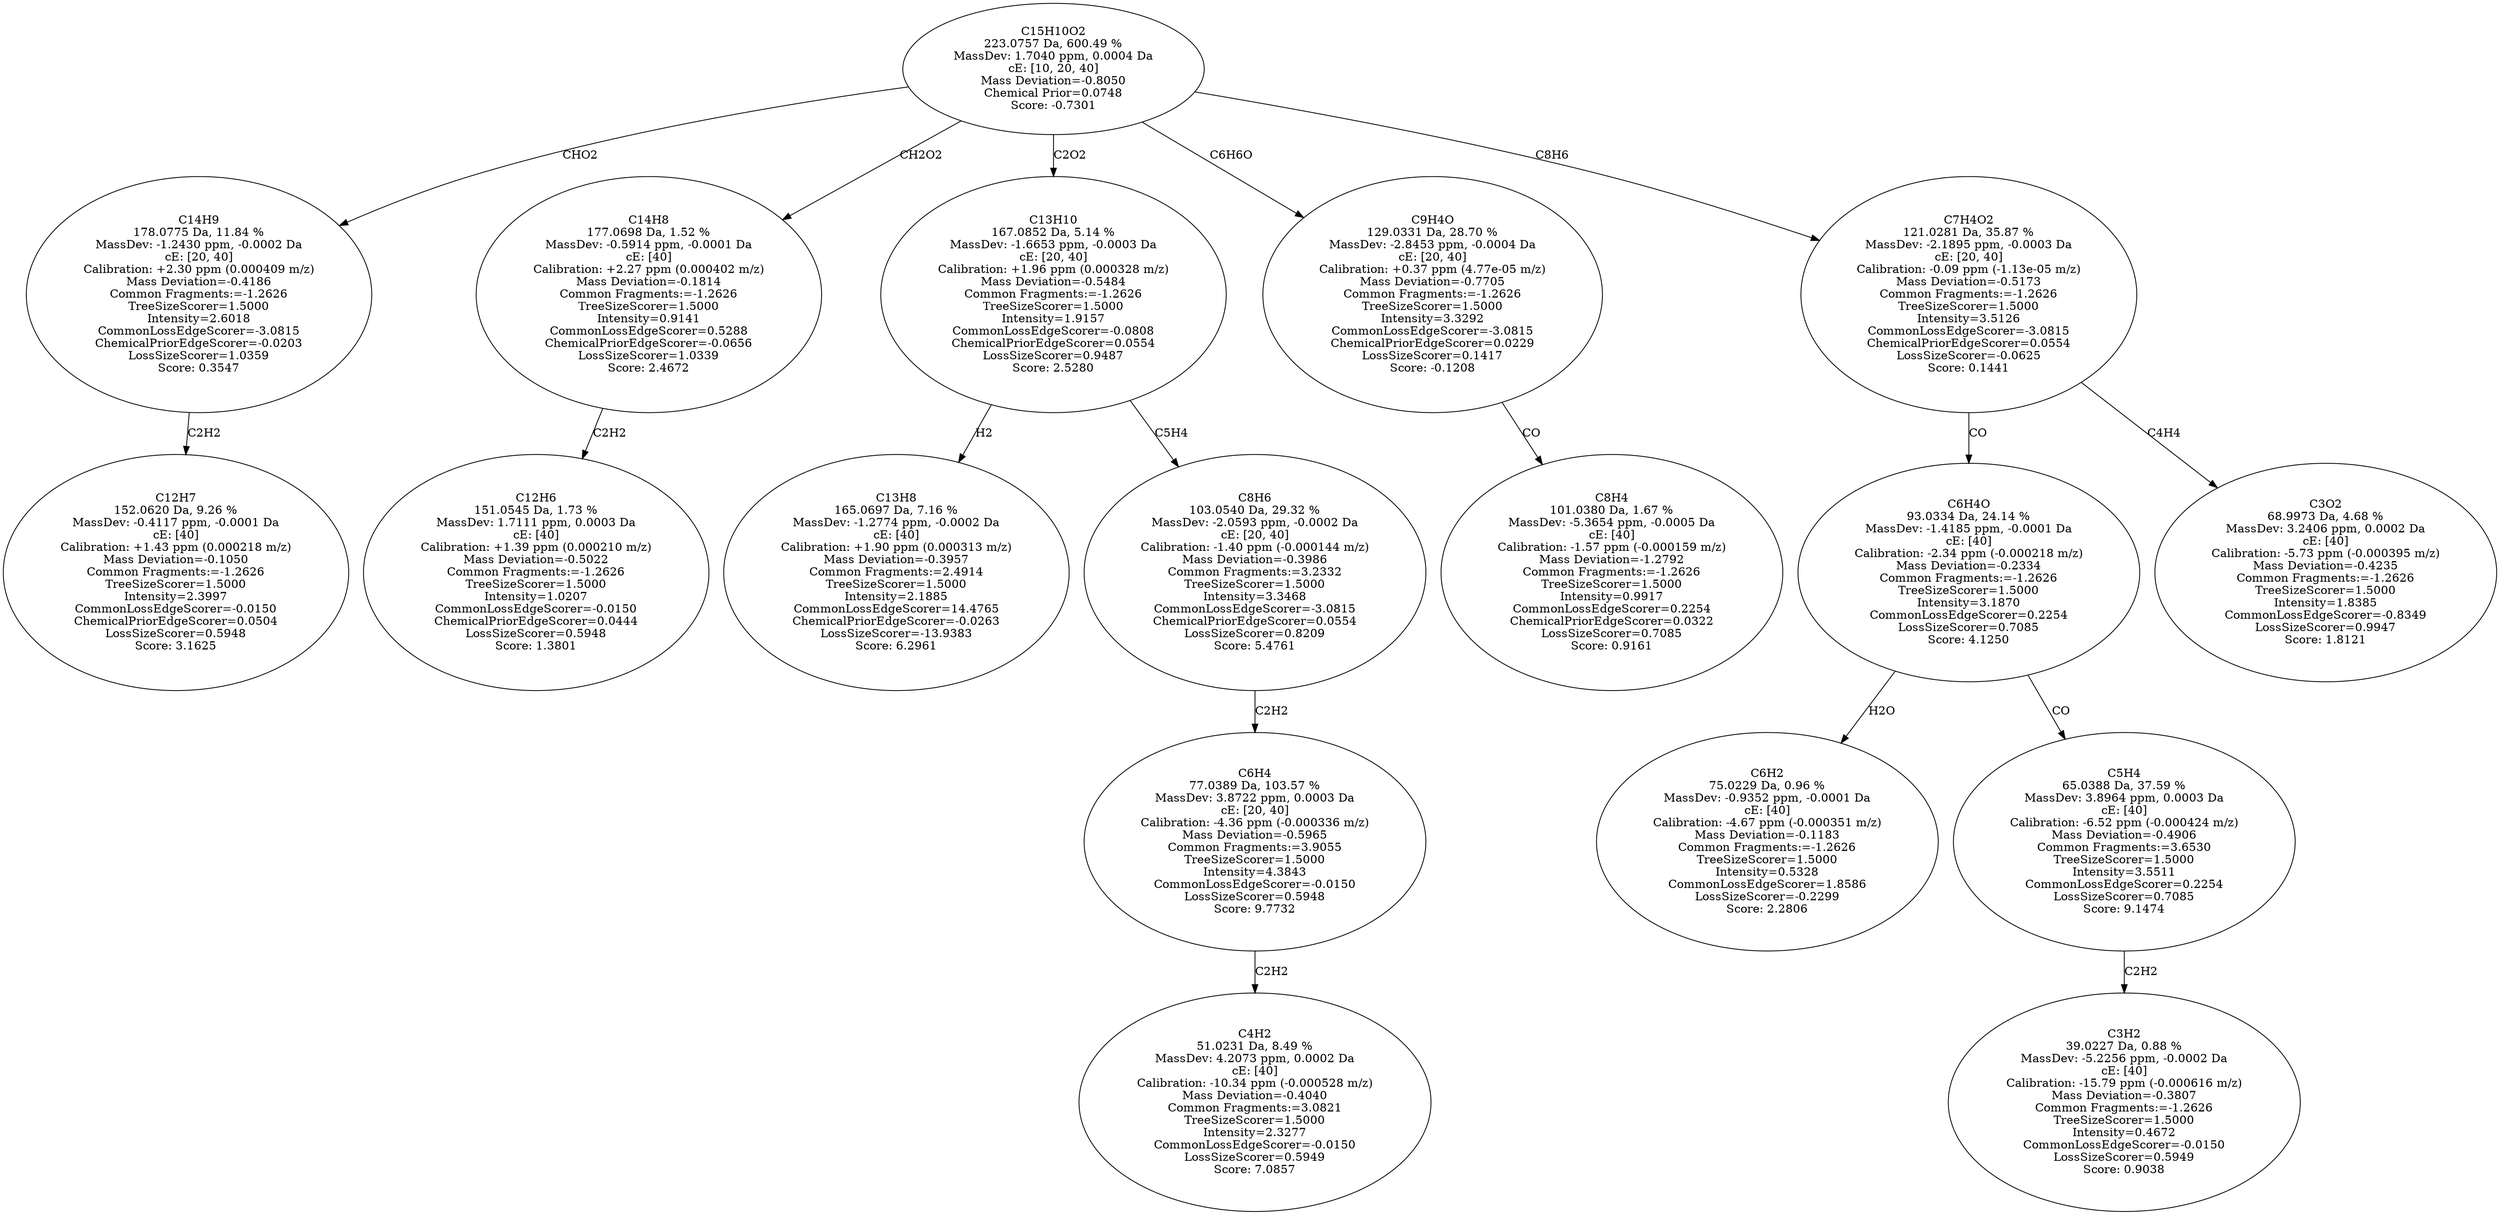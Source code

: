 strict digraph {
v1 [label="C12H7\n152.0620 Da, 9.26 %\nMassDev: -0.4117 ppm, -0.0001 Da\ncE: [40]\nCalibration: +1.43 ppm (0.000218 m/z)\nMass Deviation=-0.1050\nCommon Fragments:=-1.2626\nTreeSizeScorer=1.5000\nIntensity=2.3997\nCommonLossEdgeScorer=-0.0150\nChemicalPriorEdgeScorer=0.0504\nLossSizeScorer=0.5948\nScore: 3.1625"];
v2 [label="C14H9\n178.0775 Da, 11.84 %\nMassDev: -1.2430 ppm, -0.0002 Da\ncE: [20, 40]\nCalibration: +2.30 ppm (0.000409 m/z)\nMass Deviation=-0.4186\nCommon Fragments:=-1.2626\nTreeSizeScorer=1.5000\nIntensity=2.6018\nCommonLossEdgeScorer=-3.0815\nChemicalPriorEdgeScorer=-0.0203\nLossSizeScorer=1.0359\nScore: 0.3547"];
v3 [label="C12H6\n151.0545 Da, 1.73 %\nMassDev: 1.7111 ppm, 0.0003 Da\ncE: [40]\nCalibration: +1.39 ppm (0.000210 m/z)\nMass Deviation=-0.5022\nCommon Fragments:=-1.2626\nTreeSizeScorer=1.5000\nIntensity=1.0207\nCommonLossEdgeScorer=-0.0150\nChemicalPriorEdgeScorer=0.0444\nLossSizeScorer=0.5948\nScore: 1.3801"];
v4 [label="C14H8\n177.0698 Da, 1.52 %\nMassDev: -0.5914 ppm, -0.0001 Da\ncE: [40]\nCalibration: +2.27 ppm (0.000402 m/z)\nMass Deviation=-0.1814\nCommon Fragments:=-1.2626\nTreeSizeScorer=1.5000\nIntensity=0.9141\nCommonLossEdgeScorer=0.5288\nChemicalPriorEdgeScorer=-0.0656\nLossSizeScorer=1.0339\nScore: 2.4672"];
v5 [label="C13H8\n165.0697 Da, 7.16 %\nMassDev: -1.2774 ppm, -0.0002 Da\ncE: [40]\nCalibration: +1.90 ppm (0.000313 m/z)\nMass Deviation=-0.3957\nCommon Fragments:=2.4914\nTreeSizeScorer=1.5000\nIntensity=2.1885\nCommonLossEdgeScorer=14.4765\nChemicalPriorEdgeScorer=-0.0263\nLossSizeScorer=-13.9383\nScore: 6.2961"];
v6 [label="C4H2\n51.0231 Da, 8.49 %\nMassDev: 4.2073 ppm, 0.0002 Da\ncE: [40]\nCalibration: -10.34 ppm (-0.000528 m/z)\nMass Deviation=-0.4040\nCommon Fragments:=3.0821\nTreeSizeScorer=1.5000\nIntensity=2.3277\nCommonLossEdgeScorer=-0.0150\nLossSizeScorer=0.5949\nScore: 7.0857"];
v7 [label="C6H4\n77.0389 Da, 103.57 %\nMassDev: 3.8722 ppm, 0.0003 Da\ncE: [20, 40]\nCalibration: -4.36 ppm (-0.000336 m/z)\nMass Deviation=-0.5965\nCommon Fragments:=3.9055\nTreeSizeScorer=1.5000\nIntensity=4.3843\nCommonLossEdgeScorer=-0.0150\nLossSizeScorer=0.5948\nScore: 9.7732"];
v8 [label="C8H6\n103.0540 Da, 29.32 %\nMassDev: -2.0593 ppm, -0.0002 Da\ncE: [20, 40]\nCalibration: -1.40 ppm (-0.000144 m/z)\nMass Deviation=-0.3986\nCommon Fragments:=3.2332\nTreeSizeScorer=1.5000\nIntensity=3.3468\nCommonLossEdgeScorer=-3.0815\nChemicalPriorEdgeScorer=0.0554\nLossSizeScorer=0.8209\nScore: 5.4761"];
v9 [label="C13H10\n167.0852 Da, 5.14 %\nMassDev: -1.6653 ppm, -0.0003 Da\ncE: [20, 40]\nCalibration: +1.96 ppm (0.000328 m/z)\nMass Deviation=-0.5484\nCommon Fragments:=-1.2626\nTreeSizeScorer=1.5000\nIntensity=1.9157\nCommonLossEdgeScorer=-0.0808\nChemicalPriorEdgeScorer=0.0554\nLossSizeScorer=0.9487\nScore: 2.5280"];
v10 [label="C8H4\n101.0380 Da, 1.67 %\nMassDev: -5.3654 ppm, -0.0005 Da\ncE: [40]\nCalibration: -1.57 ppm (-0.000159 m/z)\nMass Deviation=-1.2792\nCommon Fragments:=-1.2626\nTreeSizeScorer=1.5000\nIntensity=0.9917\nCommonLossEdgeScorer=0.2254\nChemicalPriorEdgeScorer=0.0322\nLossSizeScorer=0.7085\nScore: 0.9161"];
v11 [label="C9H4O\n129.0331 Da, 28.70 %\nMassDev: -2.8453 ppm, -0.0004 Da\ncE: [20, 40]\nCalibration: +0.37 ppm (4.77e-05 m/z)\nMass Deviation=-0.7705\nCommon Fragments:=-1.2626\nTreeSizeScorer=1.5000\nIntensity=3.3292\nCommonLossEdgeScorer=-3.0815\nChemicalPriorEdgeScorer=0.0229\nLossSizeScorer=0.1417\nScore: -0.1208"];
v12 [label="C6H2\n75.0229 Da, 0.96 %\nMassDev: -0.9352 ppm, -0.0001 Da\ncE: [40]\nCalibration: -4.67 ppm (-0.000351 m/z)\nMass Deviation=-0.1183\nCommon Fragments:=-1.2626\nTreeSizeScorer=1.5000\nIntensity=0.5328\nCommonLossEdgeScorer=1.8586\nLossSizeScorer=-0.2299\nScore: 2.2806"];
v13 [label="C3H2\n39.0227 Da, 0.88 %\nMassDev: -5.2256 ppm, -0.0002 Da\ncE: [40]\nCalibration: -15.79 ppm (-0.000616 m/z)\nMass Deviation=-0.3807\nCommon Fragments:=-1.2626\nTreeSizeScorer=1.5000\nIntensity=0.4672\nCommonLossEdgeScorer=-0.0150\nLossSizeScorer=0.5949\nScore: 0.9038"];
v14 [label="C5H4\n65.0388 Da, 37.59 %\nMassDev: 3.8964 ppm, 0.0003 Da\ncE: [40]\nCalibration: -6.52 ppm (-0.000424 m/z)\nMass Deviation=-0.4906\nCommon Fragments:=3.6530\nTreeSizeScorer=1.5000\nIntensity=3.5511\nCommonLossEdgeScorer=0.2254\nLossSizeScorer=0.7085\nScore: 9.1474"];
v15 [label="C6H4O\n93.0334 Da, 24.14 %\nMassDev: -1.4185 ppm, -0.0001 Da\ncE: [40]\nCalibration: -2.34 ppm (-0.000218 m/z)\nMass Deviation=-0.2334\nCommon Fragments:=-1.2626\nTreeSizeScorer=1.5000\nIntensity=3.1870\nCommonLossEdgeScorer=0.2254\nLossSizeScorer=0.7085\nScore: 4.1250"];
v16 [label="C3O2\n68.9973 Da, 4.68 %\nMassDev: 3.2406 ppm, 0.0002 Da\ncE: [40]\nCalibration: -5.73 ppm (-0.000395 m/z)\nMass Deviation=-0.4235\nCommon Fragments:=-1.2626\nTreeSizeScorer=1.5000\nIntensity=1.8385\nCommonLossEdgeScorer=-0.8349\nLossSizeScorer=0.9947\nScore: 1.8121"];
v17 [label="C7H4O2\n121.0281 Da, 35.87 %\nMassDev: -2.1895 ppm, -0.0003 Da\ncE: [20, 40]\nCalibration: -0.09 ppm (-1.13e-05 m/z)\nMass Deviation=-0.5173\nCommon Fragments:=-1.2626\nTreeSizeScorer=1.5000\nIntensity=3.5126\nCommonLossEdgeScorer=-3.0815\nChemicalPriorEdgeScorer=0.0554\nLossSizeScorer=-0.0625\nScore: 0.1441"];
v18 [label="C15H10O2\n223.0757 Da, 600.49 %\nMassDev: 1.7040 ppm, 0.0004 Da\ncE: [10, 20, 40]\nMass Deviation=-0.8050\nChemical Prior=0.0748\nScore: -0.7301"];
v2 -> v1 [label="C2H2"];
v18 -> v2 [label="CHO2"];
v4 -> v3 [label="C2H2"];
v18 -> v4 [label="CH2O2"];
v9 -> v5 [label="H2"];
v7 -> v6 [label="C2H2"];
v8 -> v7 [label="C2H2"];
v9 -> v8 [label="C5H4"];
v18 -> v9 [label="C2O2"];
v11 -> v10 [label="CO"];
v18 -> v11 [label="C6H6O"];
v15 -> v12 [label="H2O"];
v14 -> v13 [label="C2H2"];
v15 -> v14 [label="CO"];
v17 -> v15 [label="CO"];
v17 -> v16 [label="C4H4"];
v18 -> v17 [label="C8H6"];
}